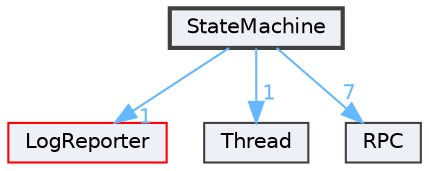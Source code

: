 digraph "C:/Dev/ezRPC/StateMachine"
{
 // LATEX_PDF_SIZE
  bgcolor="transparent";
  edge [fontname=Helvetica,fontsize=10,labelfontname=Helvetica,labelfontsize=10];
  node [fontname=Helvetica,fontsize=10,shape=box,height=0.2,width=0.4];
  compound=true
  dir_758002af70109fbe67b2b6cdc47130b7 [label="StateMachine", fillcolor="#edf0f7", color="grey25", style="filled,bold", URL="dir_758002af70109fbe67b2b6cdc47130b7.html",tooltip=""];
  dir_0aab817486fdc7dd6c4f9aa62ba91991 [label="LogReporter", fillcolor="#edf0f7", color="red", style="filled", URL="dir_0aab817486fdc7dd6c4f9aa62ba91991.html",tooltip=""];
  dir_c211989d999a6a303a2b08461c3c22b8 [label="Thread", fillcolor="#edf0f7", color="grey25", style="filled", URL="dir_c211989d999a6a303a2b08461c3c22b8.html",tooltip=""];
  dir_5e7820cd9865310f5cd4c55ebafcb2ee [label="RPC", fillcolor="#edf0f7", color="grey25", style="filled", URL="dir_5e7820cd9865310f5cd4c55ebafcb2ee.html",tooltip=""];
  dir_758002af70109fbe67b2b6cdc47130b7->dir_0aab817486fdc7dd6c4f9aa62ba91991 [headlabel="1", labeldistance=1.5 headhref="dir_000012_000007.html" href="dir_000012_000007.html" color="steelblue1" fontcolor="steelblue1"];
  dir_758002af70109fbe67b2b6cdc47130b7->dir_5e7820cd9865310f5cd4c55ebafcb2ee [headlabel="7", labeldistance=1.5 headhref="dir_000012_000011.html" href="dir_000012_000011.html" color="steelblue1" fontcolor="steelblue1"];
  dir_758002af70109fbe67b2b6cdc47130b7->dir_c211989d999a6a303a2b08461c3c22b8 [headlabel="1", labeldistance=1.5 headhref="dir_000012_000013.html" href="dir_000012_000013.html" color="steelblue1" fontcolor="steelblue1"];
}
